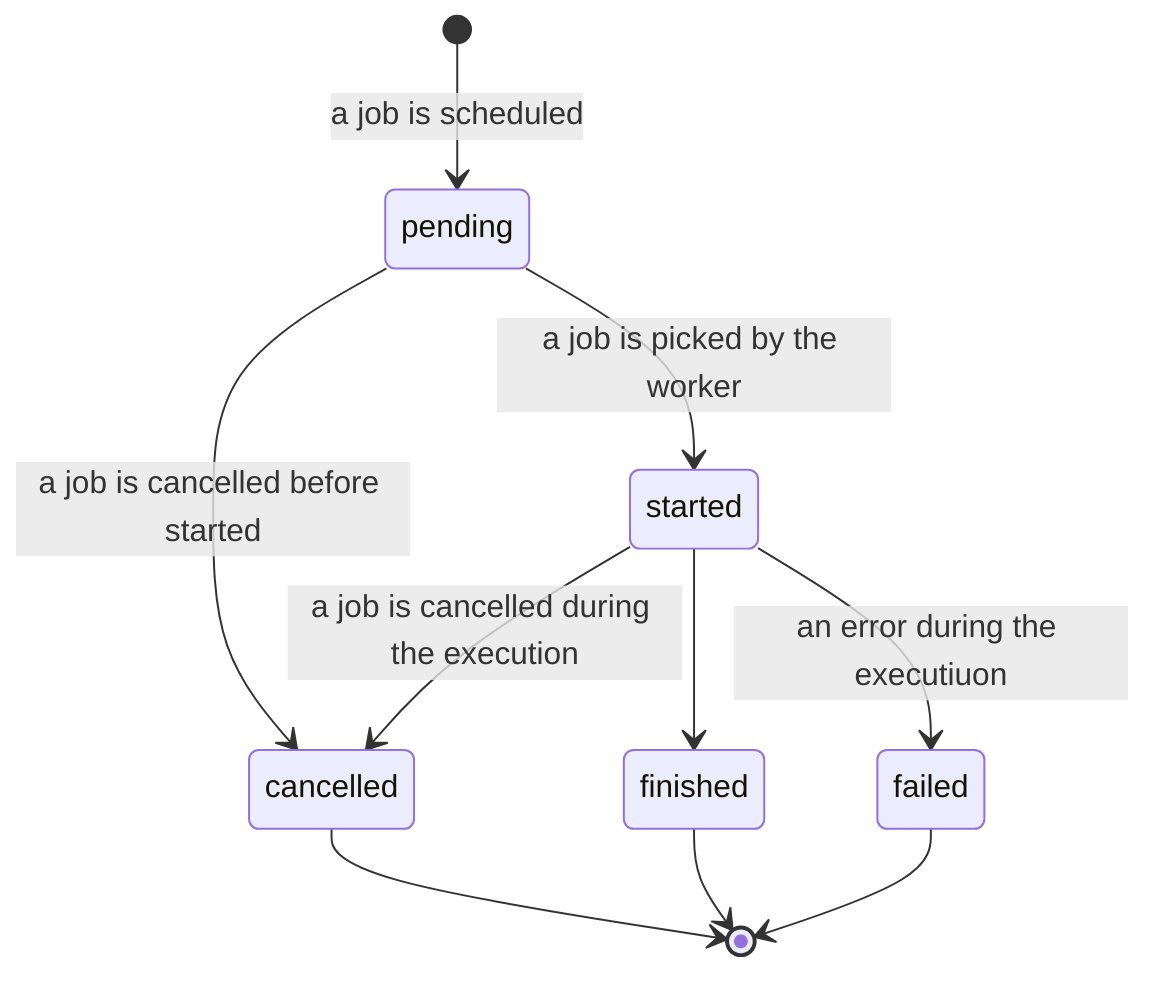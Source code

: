stateDiagram-v2

    [*] --> pending: a job is scheduled
    pending --> started: a job is picked by the worker
    pending --> cancelled: a job is cancelled before started
    started --> cancelled: a job is cancelled during the execution
    started --> finished
    started --> failed: an error during the executiuon
    cancelled --> [*]
    finished --> [*]
    failed --> [*]